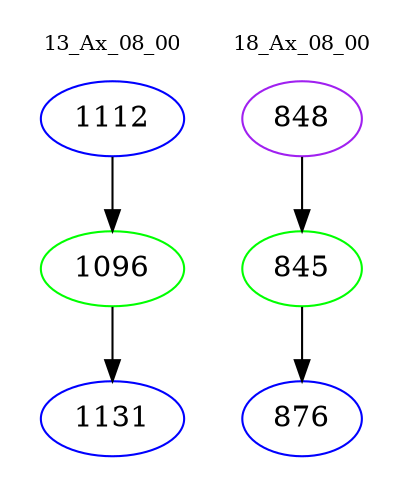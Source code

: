 digraph{
subgraph cluster_0 {
color = white
label = "13_Ax_08_00";
fontsize=10;
T0_1112 [label="1112", color="blue"]
T0_1112 -> T0_1096 [color="black"]
T0_1096 [label="1096", color="green"]
T0_1096 -> T0_1131 [color="black"]
T0_1131 [label="1131", color="blue"]
}
subgraph cluster_1 {
color = white
label = "18_Ax_08_00";
fontsize=10;
T1_848 [label="848", color="purple"]
T1_848 -> T1_845 [color="black"]
T1_845 [label="845", color="green"]
T1_845 -> T1_876 [color="black"]
T1_876 [label="876", color="blue"]
}
}
